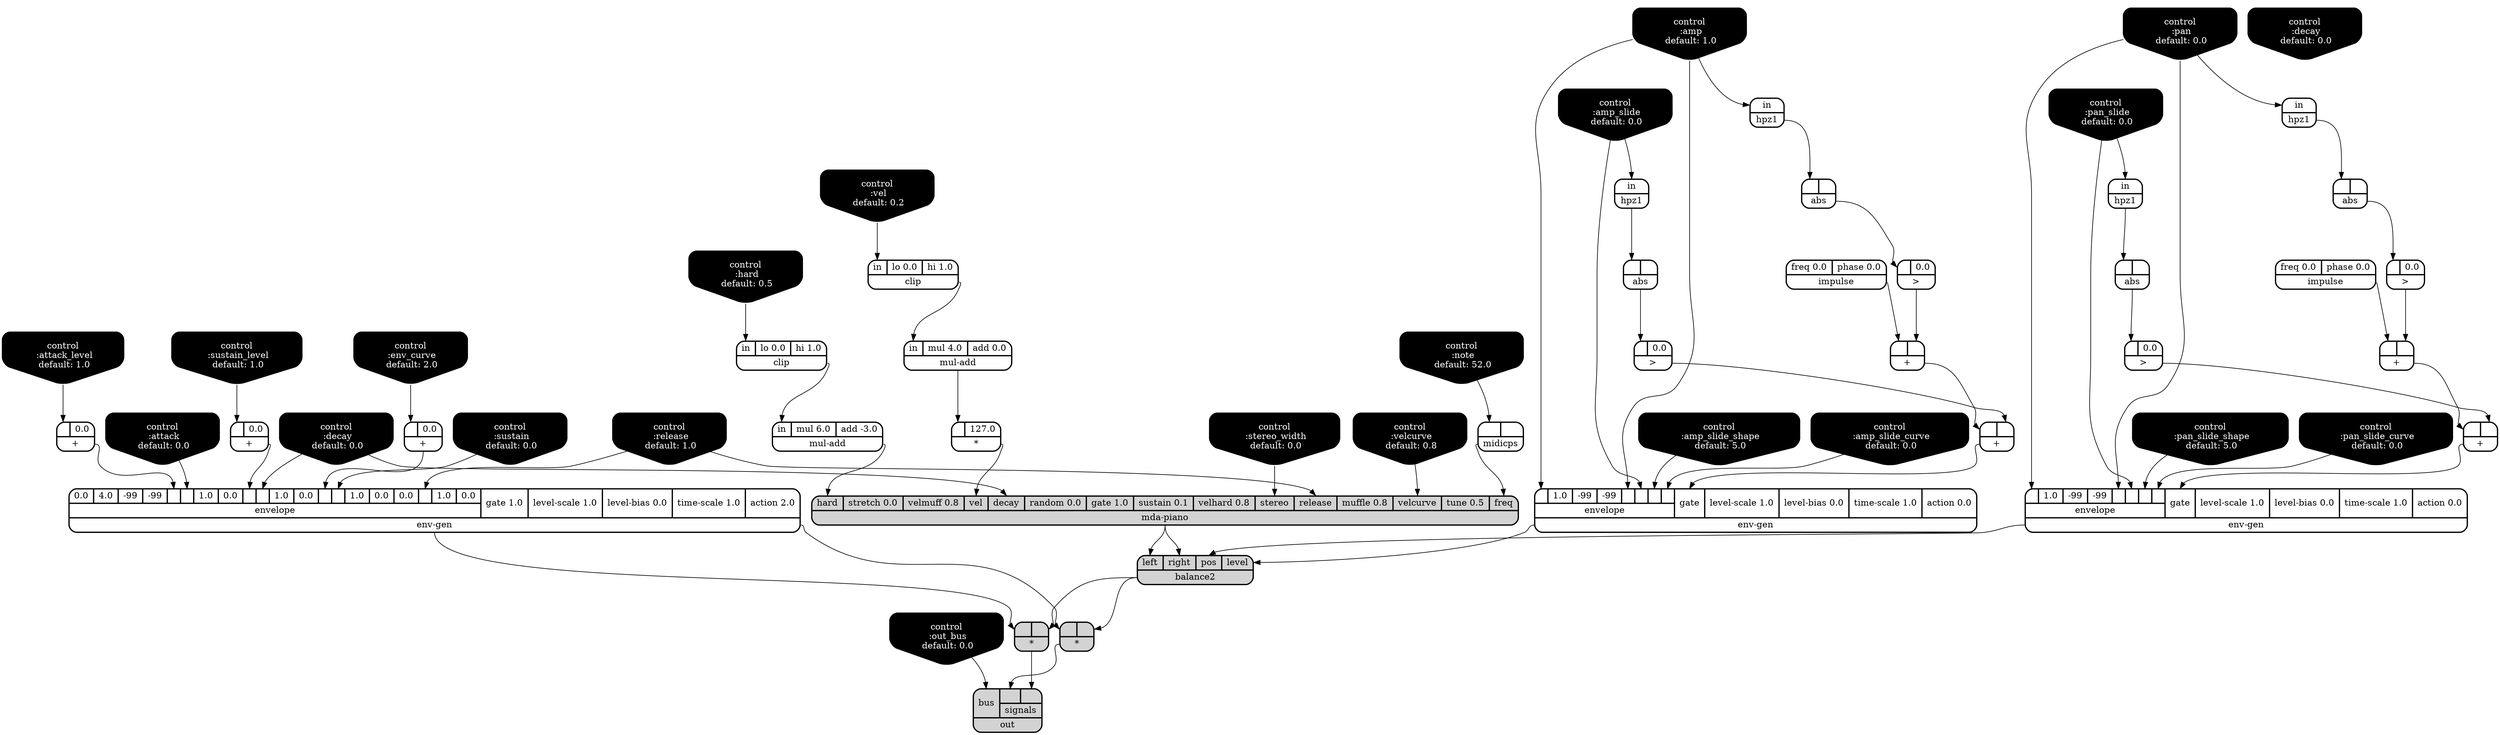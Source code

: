 digraph synthdef {
37 [label = "{{ <a> |<b> 127.0} |<__UG_NAME__>* }" style="bold, rounded" shape=record rankdir=LR];
54 [label = "{{ <a> |<b> } |<__UG_NAME__>* }" style="filled, bold, rounded"  shape=record rankdir=LR];
55 [label = "{{ <a> |<b> } |<__UG_NAME__>* }" style="filled, bold, rounded"  shape=record rankdir=LR];
26 [label = "{{ <a> |<b> } |<__UG_NAME__>+ }" style="bold, rounded" shape=record rankdir=LR];
30 [label = "{{ <a> |<b> } |<__UG_NAME__>+ }" style="bold, rounded" shape=record rankdir=LR];
45 [label = "{{ <a> |<b> } |<__UG_NAME__>+ }" style="bold, rounded" shape=record rankdir=LR];
46 [label = "{{ <a> |<b> } |<__UG_NAME__>+ }" style="bold, rounded" shape=record rankdir=LR];
48 [label = "{{ <a> |<b> 0.0} |<__UG_NAME__>+ }" style="bold, rounded" shape=record rankdir=LR];
49 [label = "{{ <a> |<b> 0.0} |<__UG_NAME__>+ }" style="bold, rounded" shape=record rankdir=LR];
50 [label = "{{ <a> |<b> 0.0} |<__UG_NAME__>+ }" style="bold, rounded" shape=record rankdir=LR];
25 [label = "{{ <a> |<b> 0.0} |<__UG_NAME__>\> }" style="bold, rounded" shape=record rankdir=LR];
29 [label = "{{ <a> |<b> 0.0} |<__UG_NAME__>\> }" style="bold, rounded" shape=record rankdir=LR];
35 [label = "{{ <a> |<b> 0.0} |<__UG_NAME__>\> }" style="bold, rounded" shape=record rankdir=LR];
44 [label = "{{ <a> |<b> 0.0} |<__UG_NAME__>\> }" style="bold, rounded" shape=record rankdir=LR];
24 [label = "{{ <a> |<b> } |<__UG_NAME__>abs }" style="bold, rounded" shape=record rankdir=LR];
28 [label = "{{ <a> |<b> } |<__UG_NAME__>abs }" style="bold, rounded" shape=record rankdir=LR];
34 [label = "{{ <a> |<b> } |<__UG_NAME__>abs }" style="bold, rounded" shape=record rankdir=LR];
43 [label = "{{ <a> |<b> } |<__UG_NAME__>abs }" style="bold, rounded" shape=record rankdir=LR];
53 [label = "{{ <left> left|<right> right|<pos> pos|<level> level} |<__UG_NAME__>balance2 }" style="filled, bold, rounded"  shape=record rankdir=LR];
31 [label = "{{ <in> in|<lo> lo 0.0|<hi> hi 1.0} |<__UG_NAME__>clip }" style="bold, rounded" shape=record rankdir=LR];
38 [label = "{{ <in> in|<lo> lo 0.0|<hi> hi 1.0} |<__UG_NAME__>clip }" style="bold, rounded" shape=record rankdir=LR];
0 [label = "control
 :note
 default: 52.0" shape=invhouse style="rounded, filled, bold" fillcolor=black fontcolor=white ]; 
1 [label = "control
 :amp
 default: 1.0" shape=invhouse style="rounded, filled, bold" fillcolor=black fontcolor=white ]; 
2 [label = "control
 :amp_slide
 default: 0.0" shape=invhouse style="rounded, filled, bold" fillcolor=black fontcolor=white ]; 
3 [label = "control
 :amp_slide_shape
 default: 5.0" shape=invhouse style="rounded, filled, bold" fillcolor=black fontcolor=white ]; 
4 [label = "control
 :amp_slide_curve
 default: 0.0" shape=invhouse style="rounded, filled, bold" fillcolor=black fontcolor=white ]; 
5 [label = "control
 :pan
 default: 0.0" shape=invhouse style="rounded, filled, bold" fillcolor=black fontcolor=white ]; 
6 [label = "control
 :pan_slide
 default: 0.0" shape=invhouse style="rounded, filled, bold" fillcolor=black fontcolor=white ]; 
7 [label = "control
 :pan_slide_shape
 default: 5.0" shape=invhouse style="rounded, filled, bold" fillcolor=black fontcolor=white ]; 
8 [label = "control
 :pan_slide_curve
 default: 0.0" shape=invhouse style="rounded, filled, bold" fillcolor=black fontcolor=white ]; 
9 [label = "control
 :attack
 default: 0.0" shape=invhouse style="rounded, filled, bold" fillcolor=black fontcolor=white ]; 
10 [label = "control
 :decay
 default: 0.0" shape=invhouse style="rounded, filled, bold" fillcolor=black fontcolor=white ]; 
11 [label = "control
 :sustain
 default: 0.0" shape=invhouse style="rounded, filled, bold" fillcolor=black fontcolor=white ]; 
12 [label = "control
 :release
 default: 1.0" shape=invhouse style="rounded, filled, bold" fillcolor=black fontcolor=white ]; 
13 [label = "control
 :attack_level
 default: 1.0" shape=invhouse style="rounded, filled, bold" fillcolor=black fontcolor=white ]; 
14 [label = "control
 :sustain_level
 default: 1.0" shape=invhouse style="rounded, filled, bold" fillcolor=black fontcolor=white ]; 
15 [label = "control
 :env_curve
 default: 2.0" shape=invhouse style="rounded, filled, bold" fillcolor=black fontcolor=white ]; 
16 [label = "control
 :vel
 default: 0.2" shape=invhouse style="rounded, filled, bold" fillcolor=black fontcolor=white ]; 
17 [label = "control
 :decay
 default: 0.0" shape=invhouse style="rounded, filled, bold" fillcolor=black fontcolor=white ]; 
18 [label = "control
 :hard
 default: 0.5" shape=invhouse style="rounded, filled, bold" fillcolor=black fontcolor=white ]; 
19 [label = "control
 :velcurve
 default: 0.8" shape=invhouse style="rounded, filled, bold" fillcolor=black fontcolor=white ]; 
20 [label = "control
 :stereo_width
 default: 0.0" shape=invhouse style="rounded, filled, bold" fillcolor=black fontcolor=white ]; 
21 [label = "control
 :out_bus
 default: 0.0" shape=invhouse style="rounded, filled, bold" fillcolor=black fontcolor=white ]; 
47 [label = "{{ {{<envelope___control___0>|1.0|-99|-99|<envelope___control___4>|<envelope___control___5>|<envelope___control___6>|<envelope___control___7>}|envelope}|<gate> gate|<level____scale> level-scale 1.0|<level____bias> level-bias 0.0|<time____scale> time-scale 1.0|<action> action 0.0} |<__UG_NAME__>env-gen }" style="bold, rounded" shape=record rankdir=LR];
51 [label = "{{ {{0.0|4.0|-99|-99|<envelope___binary____op____u____gen___4>|<envelope___control___5>|1.0|0.0|<envelope___binary____op____u____gen___8>|<envelope___control___9>|1.0|0.0|<envelope___binary____op____u____gen___12>|<envelope___control___13>|1.0|0.0|0.0|<envelope___control___17>|1.0|0.0}|envelope}|<gate> gate 1.0|<level____scale> level-scale 1.0|<level____bias> level-bias 0.0|<time____scale> time-scale 1.0|<action> action 2.0} |<__UG_NAME__>env-gen }" style="bold, rounded" shape=record rankdir=LR];
52 [label = "{{ {{<envelope___control___0>|1.0|-99|-99|<envelope___control___4>|<envelope___control___5>|<envelope___control___6>|<envelope___control___7>}|envelope}|<gate> gate|<level____scale> level-scale 1.0|<level____bias> level-bias 0.0|<time____scale> time-scale 1.0|<action> action 0.0} |<__UG_NAME__>env-gen }" style="bold, rounded" shape=record rankdir=LR];
23 [label = "{{ <in> in} |<__UG_NAME__>hpz1 }" style="bold, rounded" shape=record rankdir=LR];
27 [label = "{{ <in> in} |<__UG_NAME__>hpz1 }" style="bold, rounded" shape=record rankdir=LR];
33 [label = "{{ <in> in} |<__UG_NAME__>hpz1 }" style="bold, rounded" shape=record rankdir=LR];
42 [label = "{{ <in> in} |<__UG_NAME__>hpz1 }" style="bold, rounded" shape=record rankdir=LR];
22 [label = "{{ <freq> freq 0.0|<phase> phase 0.0} |<__UG_NAME__>impulse }" style="bold, rounded" shape=record rankdir=LR];
41 [label = "{{ <freq> freq 0.0|<phase> phase 0.0} |<__UG_NAME__>impulse }" style="bold, rounded" shape=record rankdir=LR];
40 [label = "{{ <hard> hard|<stretch> stretch 0.0|<velmuff> velmuff 0.8|<vel> vel|<decay> decay|<random> random 0.0|<gate> gate 1.0|<sustain> sustain 0.1|<velhard> velhard 0.8|<stereo> stereo|<release> release|<muffle> muffle 0.8|<velcurve> velcurve|<tune> tune 0.5|<freq> freq} |<__UG_NAME__>mda-piano }" style="filled, bold, rounded"  shape=record rankdir=LR];
36 [label = "{{ <a> |<b> } |<__UG_NAME__>midicps }" style="bold, rounded" shape=record rankdir=LR];
32 [label = "{{ <in> in|<mul> mul 4.0|<add> add 0.0} |<__UG_NAME__>mul-add }" style="bold, rounded" shape=record rankdir=LR];
39 [label = "{{ <in> in|<mul> mul 6.0|<add> add -3.0} |<__UG_NAME__>mul-add }" style="bold, rounded" shape=record rankdir=LR];
56 [label = "{{ <bus> bus|{{<signals___binary____op____u____gen___0>|<signals___binary____op____u____gen___1>}|signals}} |<__UG_NAME__>out }" style="filled, bold, rounded"  shape=record rankdir=LR];

32:__UG_NAME__ -> 37:a ;
53:__UG_NAME__ -> 54:b ;
51:__UG_NAME__ -> 54:a ;
53:__UG_NAME__ -> 55:b ;
51:__UG_NAME__ -> 55:a ;
25:__UG_NAME__ -> 26:b ;
22:__UG_NAME__ -> 26:a ;
29:__UG_NAME__ -> 30:b ;
26:__UG_NAME__ -> 30:a ;
44:__UG_NAME__ -> 45:b ;
41:__UG_NAME__ -> 45:a ;
35:__UG_NAME__ -> 46:b ;
45:__UG_NAME__ -> 46:a ;
15:__UG_NAME__ -> 48:a ;
13:__UG_NAME__ -> 49:a ;
14:__UG_NAME__ -> 50:a ;
24:__UG_NAME__ -> 25:a ;
28:__UG_NAME__ -> 29:a ;
34:__UG_NAME__ -> 35:a ;
43:__UG_NAME__ -> 44:a ;
23:__UG_NAME__ -> 24:a ;
27:__UG_NAME__ -> 28:a ;
33:__UG_NAME__ -> 34:a ;
42:__UG_NAME__ -> 43:a ;
52:__UG_NAME__ -> 53:level ;
47:__UG_NAME__ -> 53:pos ;
40:__UG_NAME__ -> 53:right ;
40:__UG_NAME__ -> 53:left ;
16:__UG_NAME__ -> 31:in ;
18:__UG_NAME__ -> 38:in ;
46:__UG_NAME__ -> 47:gate ;
5:__UG_NAME__ -> 47:envelope___control___0 ;
5:__UG_NAME__ -> 47:envelope___control___4 ;
6:__UG_NAME__ -> 47:envelope___control___5 ;
7:__UG_NAME__ -> 47:envelope___control___6 ;
8:__UG_NAME__ -> 47:envelope___control___7 ;
49:__UG_NAME__ -> 51:envelope___binary____op____u____gen___4 ;
9:__UG_NAME__ -> 51:envelope___control___5 ;
50:__UG_NAME__ -> 51:envelope___binary____op____u____gen___8 ;
10:__UG_NAME__ -> 51:envelope___control___9 ;
48:__UG_NAME__ -> 51:envelope___binary____op____u____gen___12 ;
11:__UG_NAME__ -> 51:envelope___control___13 ;
12:__UG_NAME__ -> 51:envelope___control___17 ;
30:__UG_NAME__ -> 52:gate ;
1:__UG_NAME__ -> 52:envelope___control___0 ;
1:__UG_NAME__ -> 52:envelope___control___4 ;
2:__UG_NAME__ -> 52:envelope___control___5 ;
3:__UG_NAME__ -> 52:envelope___control___6 ;
4:__UG_NAME__ -> 52:envelope___control___7 ;
1:__UG_NAME__ -> 23:in ;
2:__UG_NAME__ -> 27:in ;
6:__UG_NAME__ -> 33:in ;
5:__UG_NAME__ -> 42:in ;
36:__UG_NAME__ -> 40:freq ;
19:__UG_NAME__ -> 40:velcurve ;
12:__UG_NAME__ -> 40:release ;
20:__UG_NAME__ -> 40:stereo ;
10:__UG_NAME__ -> 40:decay ;
37:__UG_NAME__ -> 40:vel ;
39:__UG_NAME__ -> 40:hard ;
0:__UG_NAME__ -> 36:a ;
31:__UG_NAME__ -> 32:in ;
38:__UG_NAME__ -> 39:in ;
54:__UG_NAME__ -> 56:signals___binary____op____u____gen___0 ;
55:__UG_NAME__ -> 56:signals___binary____op____u____gen___1 ;
21:__UG_NAME__ -> 56:bus ;

}